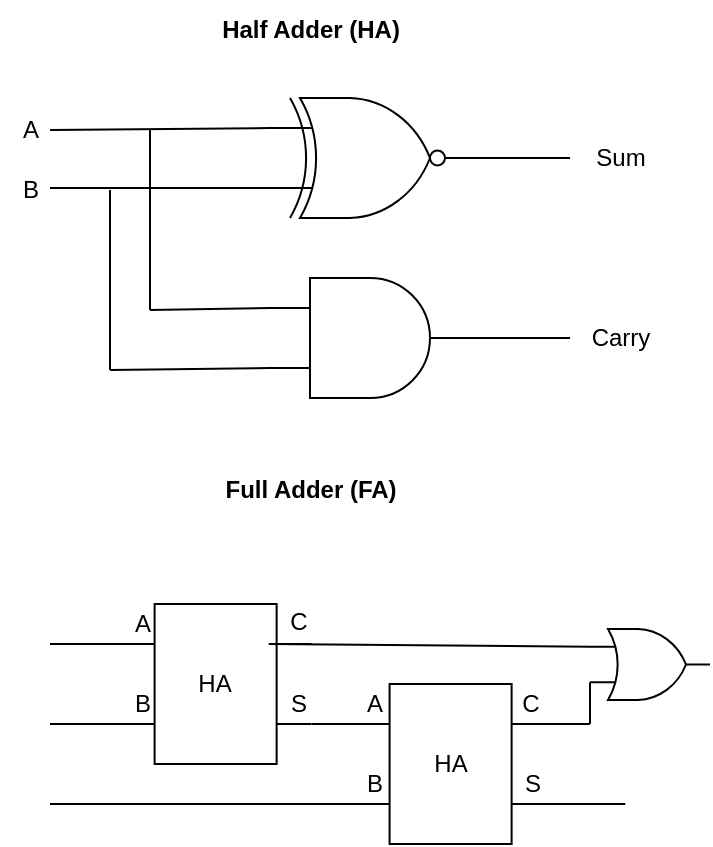 <mxfile>
    <diagram id="KPfO5LL45yXKrHcrgosP" name="Page-1">
        <mxGraphModel dx="1100" dy="600" grid="1" gridSize="10" guides="1" tooltips="1" connect="1" arrows="0" fold="1" page="1" pageScale="1" pageWidth="850" pageHeight="1100" math="0" shadow="0">
            <root>
                <mxCell id="0"/>
                <mxCell id="1" parent="0"/>
                <mxCell id="28" value="&lt;b&gt;Full Adder (FA)&lt;/b&gt;" style="text;html=1;align=center;verticalAlign=middle;resizable=0;points=[];autosize=1;strokeColor=none;fillColor=none;" vertex="1" parent="1">
                    <mxGeometry x="145" y="265" width="110" height="30" as="geometry"/>
                </mxCell>
                <mxCell id="41" value="" style="group" vertex="1" connectable="0" parent="1">
                    <mxGeometry x="45" y="35" width="335" height="199" as="geometry"/>
                </mxCell>
                <mxCell id="8" style="edgeStyle=none;html=1;exitX=1;exitY=0.5;exitDx=0;exitDy=0;exitPerimeter=0;endArrow=none;endFill=0;" edge="1" parent="41" source="2">
                    <mxGeometry relative="1" as="geometry">
                        <mxPoint x="285" y="79" as="targetPoint"/>
                        <mxPoint x="235" y="83" as="sourcePoint"/>
                    </mxGeometry>
                </mxCell>
                <mxCell id="9" style="edgeStyle=none;html=1;exitX=0;exitY=0.25;exitDx=0;exitDy=0;exitPerimeter=0;endArrow=none;endFill=0;" edge="1" parent="41">
                    <mxGeometry relative="1" as="geometry">
                        <mxPoint x="25" y="65" as="targetPoint"/>
                        <mxPoint x="135" y="64" as="sourcePoint"/>
                        <Array as="points"/>
                    </mxGeometry>
                </mxCell>
                <mxCell id="10" style="edgeStyle=none;html=1;exitX=0;exitY=0.75;exitDx=0;exitDy=0;exitPerimeter=0;endArrow=none;endFill=0;" edge="1" parent="41" source="2">
                    <mxGeometry relative="1" as="geometry">
                        <mxPoint x="25" y="94" as="targetPoint"/>
                    </mxGeometry>
                </mxCell>
                <mxCell id="2" value="" style="verticalLabelPosition=bottom;shadow=0;dashed=0;align=center;html=1;verticalAlign=top;shape=mxgraph.electrical.logic_gates.logic_gate;operation=xor;negating=1;negSize=0.15;" vertex="1" parent="41">
                    <mxGeometry x="135" y="49" width="100" height="60" as="geometry"/>
                </mxCell>
                <mxCell id="16" style="edgeStyle=none;html=1;exitX=0;exitY=0.25;exitDx=0;exitDy=0;exitPerimeter=0;endArrow=none;endFill=0;" edge="1" parent="41" source="11">
                    <mxGeometry relative="1" as="geometry">
                        <mxPoint x="75" y="155" as="targetPoint"/>
                    </mxGeometry>
                </mxCell>
                <mxCell id="17" style="edgeStyle=none;html=1;exitX=1;exitY=0.5;exitDx=0;exitDy=0;exitPerimeter=0;endArrow=none;endFill=0;" edge="1" parent="41" source="11">
                    <mxGeometry relative="1" as="geometry">
                        <mxPoint x="285" y="169" as="targetPoint"/>
                    </mxGeometry>
                </mxCell>
                <mxCell id="18" style="edgeStyle=none;html=1;exitX=0;exitY=0.75;exitDx=0;exitDy=0;exitPerimeter=0;endArrow=none;endFill=0;" edge="1" parent="41" source="11">
                    <mxGeometry relative="1" as="geometry">
                        <mxPoint x="55" y="185" as="targetPoint"/>
                    </mxGeometry>
                </mxCell>
                <mxCell id="11" value="" style="verticalLabelPosition=bottom;shadow=0;dashed=0;align=center;html=1;verticalAlign=top;shape=mxgraph.electrical.logic_gates.logic_gate;operation=and;" vertex="1" parent="41">
                    <mxGeometry x="135" y="139" width="100" height="60" as="geometry"/>
                </mxCell>
                <mxCell id="20" value="" style="endArrow=none;html=1;" edge="1" parent="41">
                    <mxGeometry width="50" height="50" relative="1" as="geometry">
                        <mxPoint x="75" y="155" as="sourcePoint"/>
                        <mxPoint x="75" y="65" as="targetPoint"/>
                    </mxGeometry>
                </mxCell>
                <mxCell id="21" value="" style="endArrow=none;html=1;" edge="1" parent="41">
                    <mxGeometry width="50" height="50" relative="1" as="geometry">
                        <mxPoint x="75" y="155" as="sourcePoint"/>
                        <mxPoint x="75.0" y="65" as="targetPoint"/>
                    </mxGeometry>
                </mxCell>
                <mxCell id="22" value="" style="endArrow=none;html=1;" edge="1" parent="41">
                    <mxGeometry width="50" height="50" relative="1" as="geometry">
                        <mxPoint x="55" y="185" as="sourcePoint"/>
                        <mxPoint x="55" y="95" as="targetPoint"/>
                    </mxGeometry>
                </mxCell>
                <mxCell id="23" value="A" style="text;html=1;align=center;verticalAlign=middle;resizable=0;points=[];autosize=1;strokeColor=none;fillColor=none;" vertex="1" parent="41">
                    <mxGeometry y="50" width="30" height="30" as="geometry"/>
                </mxCell>
                <mxCell id="24" value="B" style="text;html=1;align=center;verticalAlign=middle;resizable=0;points=[];autosize=1;strokeColor=none;fillColor=none;" vertex="1" parent="41">
                    <mxGeometry y="80" width="30" height="30" as="geometry"/>
                </mxCell>
                <mxCell id="25" value="Sum" style="text;html=1;align=center;verticalAlign=middle;resizable=0;points=[];autosize=1;strokeColor=none;fillColor=none;" vertex="1" parent="41">
                    <mxGeometry x="285" y="64" width="50" height="30" as="geometry"/>
                </mxCell>
                <mxCell id="26" value="Carry" style="text;html=1;align=center;verticalAlign=middle;resizable=0;points=[];autosize=1;strokeColor=none;fillColor=none;" vertex="1" parent="41">
                    <mxGeometry x="285" y="154" width="50" height="30" as="geometry"/>
                </mxCell>
                <mxCell id="27" value="&lt;b&gt;Half Adder (HA)&lt;/b&gt;" style="text;html=1;align=center;verticalAlign=middle;resizable=0;points=[];autosize=1;strokeColor=none;fillColor=none;" vertex="1" parent="41">
                    <mxGeometry x="100" width="110" height="30" as="geometry"/>
                </mxCell>
                <mxCell id="58" value="" style="group" vertex="1" connectable="0" parent="1">
                    <mxGeometry x="70" y="332" width="330" height="125" as="geometry"/>
                </mxCell>
                <mxCell id="40" value="" style="group" vertex="1" connectable="0" parent="58">
                    <mxGeometry x="30.507" width="104.597" height="85" as="geometry"/>
                </mxCell>
                <mxCell id="32" style="edgeStyle=none;html=1;exitX=1;exitY=0.25;exitDx=0;exitDy=0;endArrow=none;endFill=0;" edge="1" parent="40" source="30">
                    <mxGeometry relative="1" as="geometry">
                        <mxPoint x="100.239" y="25" as="targetPoint"/>
                    </mxGeometry>
                </mxCell>
                <mxCell id="33" style="edgeStyle=none;html=1;exitX=1;exitY=0.75;exitDx=0;exitDy=0;endArrow=none;endFill=0;" edge="1" parent="40" source="30">
                    <mxGeometry relative="1" as="geometry">
                        <mxPoint x="100.239" y="65" as="targetPoint"/>
                    </mxGeometry>
                </mxCell>
                <mxCell id="34" style="edgeStyle=none;html=1;exitX=0;exitY=0.25;exitDx=0;exitDy=0;endArrow=none;endFill=0;" edge="1" parent="40" source="30">
                    <mxGeometry relative="1" as="geometry">
                        <mxPoint x="4.358" y="25" as="targetPoint"/>
                    </mxGeometry>
                </mxCell>
                <mxCell id="35" style="edgeStyle=none;html=1;exitX=0;exitY=0.75;exitDx=0;exitDy=0;endArrow=none;endFill=0;" edge="1" parent="40" source="30">
                    <mxGeometry relative="1" as="geometry">
                        <mxPoint x="4.358" y="65" as="targetPoint"/>
                    </mxGeometry>
                </mxCell>
                <mxCell id="30" value="HA" style="rounded=0;whiteSpace=wrap;html=1;" vertex="1" parent="40">
                    <mxGeometry x="21.791" y="5" width="61.015" height="80" as="geometry"/>
                </mxCell>
                <mxCell id="36" value="A" style="text;html=1;align=center;verticalAlign=middle;resizable=0;points=[];autosize=1;strokeColor=none;fillColor=none;" vertex="1" parent="40">
                    <mxGeometry width="30" height="30" as="geometry"/>
                </mxCell>
                <mxCell id="37" value="B" style="text;html=1;align=center;verticalAlign=middle;resizable=0;points=[];autosize=1;strokeColor=none;fillColor=none;" vertex="1" parent="40">
                    <mxGeometry y="40" width="30" height="30" as="geometry"/>
                </mxCell>
                <mxCell id="38" value="C" style="text;html=1;align=center;verticalAlign=middle;resizable=0;points=[];autosize=1;strokeColor=none;fillColor=none;" vertex="1" parent="40">
                    <mxGeometry x="78.448" y="-1" width="30" height="30" as="geometry"/>
                </mxCell>
                <mxCell id="39" value="S" style="text;html=1;align=center;verticalAlign=middle;resizable=0;points=[];autosize=1;strokeColor=none;fillColor=none;" vertex="1" parent="40">
                    <mxGeometry x="78.448" y="40" width="30" height="30" as="geometry"/>
                </mxCell>
                <mxCell id="42" value="" style="group" vertex="1" connectable="0" parent="58">
                    <mxGeometry x="187.403" y="40" width="142.597" height="85" as="geometry"/>
                </mxCell>
                <mxCell id="43" style="edgeStyle=none;html=1;exitX=1;exitY=0.25;exitDx=0;exitDy=0;endArrow=none;endFill=0;" edge="1" parent="42" source="47">
                    <mxGeometry relative="1" as="geometry">
                        <mxPoint x="82.597" y="25" as="targetPoint"/>
                    </mxGeometry>
                </mxCell>
                <mxCell id="44" style="edgeStyle=none;html=1;exitX=1;exitY=0.75;exitDx=0;exitDy=0;endArrow=none;endFill=0;" edge="1" parent="42" source="47">
                    <mxGeometry relative="1" as="geometry">
                        <mxPoint x="100.239" y="65" as="targetPoint"/>
                    </mxGeometry>
                </mxCell>
                <mxCell id="45" style="edgeStyle=none;html=1;exitX=0;exitY=0.25;exitDx=0;exitDy=0;endArrow=none;endFill=0;" edge="1" parent="42" source="47">
                    <mxGeometry relative="1" as="geometry">
                        <mxPoint x="4.358" y="25" as="targetPoint"/>
                    </mxGeometry>
                </mxCell>
                <mxCell id="46" style="edgeStyle=none;html=1;exitX=0;exitY=0.75;exitDx=0;exitDy=0;endArrow=none;endFill=0;" edge="1" parent="42" source="47">
                    <mxGeometry relative="1" as="geometry">
                        <mxPoint x="4.358" y="65" as="targetPoint"/>
                    </mxGeometry>
                </mxCell>
                <mxCell id="65" value="" style="group" vertex="1" connectable="0" parent="42">
                    <mxGeometry x="-37.4" width="108.448" height="85" as="geometry"/>
                </mxCell>
                <mxCell id="47" value="HA" style="rounded=0;whiteSpace=wrap;html=1;" vertex="1" parent="65">
                    <mxGeometry x="19.791" y="5" width="61.015" height="80" as="geometry"/>
                </mxCell>
                <mxCell id="48" value="A" style="text;html=1;align=center;verticalAlign=middle;resizable=0;points=[];autosize=1;strokeColor=none;fillColor=none;" vertex="1" parent="65">
                    <mxGeometry x="-3" width="30" height="30" as="geometry"/>
                </mxCell>
                <mxCell id="49" value="B" style="text;html=1;align=center;verticalAlign=middle;resizable=0;points=[];autosize=1;strokeColor=none;fillColor=none;" vertex="1" parent="65">
                    <mxGeometry x="-3" y="40" width="30" height="30" as="geometry"/>
                </mxCell>
                <mxCell id="50" value="C" style="text;html=1;align=center;verticalAlign=middle;resizable=0;points=[];autosize=1;strokeColor=none;fillColor=none;" vertex="1" parent="65">
                    <mxGeometry x="75.448" width="30" height="30" as="geometry"/>
                </mxCell>
                <mxCell id="51" value="S" style="text;html=1;align=center;verticalAlign=middle;resizable=0;points=[];autosize=1;strokeColor=none;fillColor=none;" vertex="1" parent="65">
                    <mxGeometry x="76.448" y="40" width="30" height="30" as="geometry"/>
                </mxCell>
                <mxCell id="57" value="" style="verticalLabelPosition=bottom;shadow=0;dashed=0;align=center;html=1;verticalAlign=top;shape=mxgraph.electrical.logic_gates.logic_gate;operation=or;" vertex="1" parent="42">
                    <mxGeometry x="82.597" y="-22.5" width="60" height="35.5" as="geometry"/>
                </mxCell>
                <mxCell id="52" value="" style="endArrow=none;html=1;" edge="1" parent="58">
                    <mxGeometry width="50" height="50" relative="1" as="geometry">
                        <mxPoint x="130.746" y="65" as="sourcePoint"/>
                        <mxPoint x="170" y="65" as="targetPoint"/>
                    </mxGeometry>
                </mxCell>
                <mxCell id="53" value="" style="endArrow=none;html=1;" edge="1" parent="58">
                    <mxGeometry width="50" height="50" relative="1" as="geometry">
                        <mxPoint y="105" as="sourcePoint"/>
                        <mxPoint x="170" y="105" as="targetPoint"/>
                    </mxGeometry>
                </mxCell>
                <mxCell id="54" value="" style="endArrow=none;html=1;exitX=0.5;exitY=0.833;exitDx=0;exitDy=0;exitPerimeter=0;" edge="1" parent="58" source="37">
                    <mxGeometry width="50" height="50" relative="1" as="geometry">
                        <mxPoint x="165.612" y="125" as="sourcePoint"/>
                        <mxPoint y="65" as="targetPoint"/>
                    </mxGeometry>
                </mxCell>
                <mxCell id="64" value="" style="endArrow=none;html=1;exitX=0.5;exitY=0.833;exitDx=0;exitDy=0;exitPerimeter=0;" edge="1" parent="58">
                    <mxGeometry width="50" height="50" relative="1" as="geometry">
                        <mxPoint x="45.507" y="25" as="sourcePoint"/>
                        <mxPoint y="25.01" as="targetPoint"/>
                    </mxGeometry>
                </mxCell>
                <mxCell id="60" style="edgeStyle=none;html=1;exitX=0;exitY=0.25;exitDx=0;exitDy=0;exitPerimeter=0;endArrow=none;endFill=0;entryX=0.013;entryY=0.865;entryDx=0;entryDy=0;entryPerimeter=0;" edge="1" parent="58" source="57" target="38">
                    <mxGeometry relative="1" as="geometry">
                        <mxPoint x="150" y="26.0" as="targetPoint"/>
                    </mxGeometry>
                </mxCell>
                <mxCell id="61" value="" style="endArrow=none;html=1;entryX=0;entryY=0.75;entryDx=0;entryDy=0;entryPerimeter=0;endSize=6;" edge="1" parent="1" target="57">
                    <mxGeometry width="50" height="50" relative="1" as="geometry">
                        <mxPoint x="340" y="397" as="sourcePoint"/>
                        <mxPoint x="242" y="390" as="targetPoint"/>
                    </mxGeometry>
                </mxCell>
            </root>
        </mxGraphModel>
    </diagram>
</mxfile>